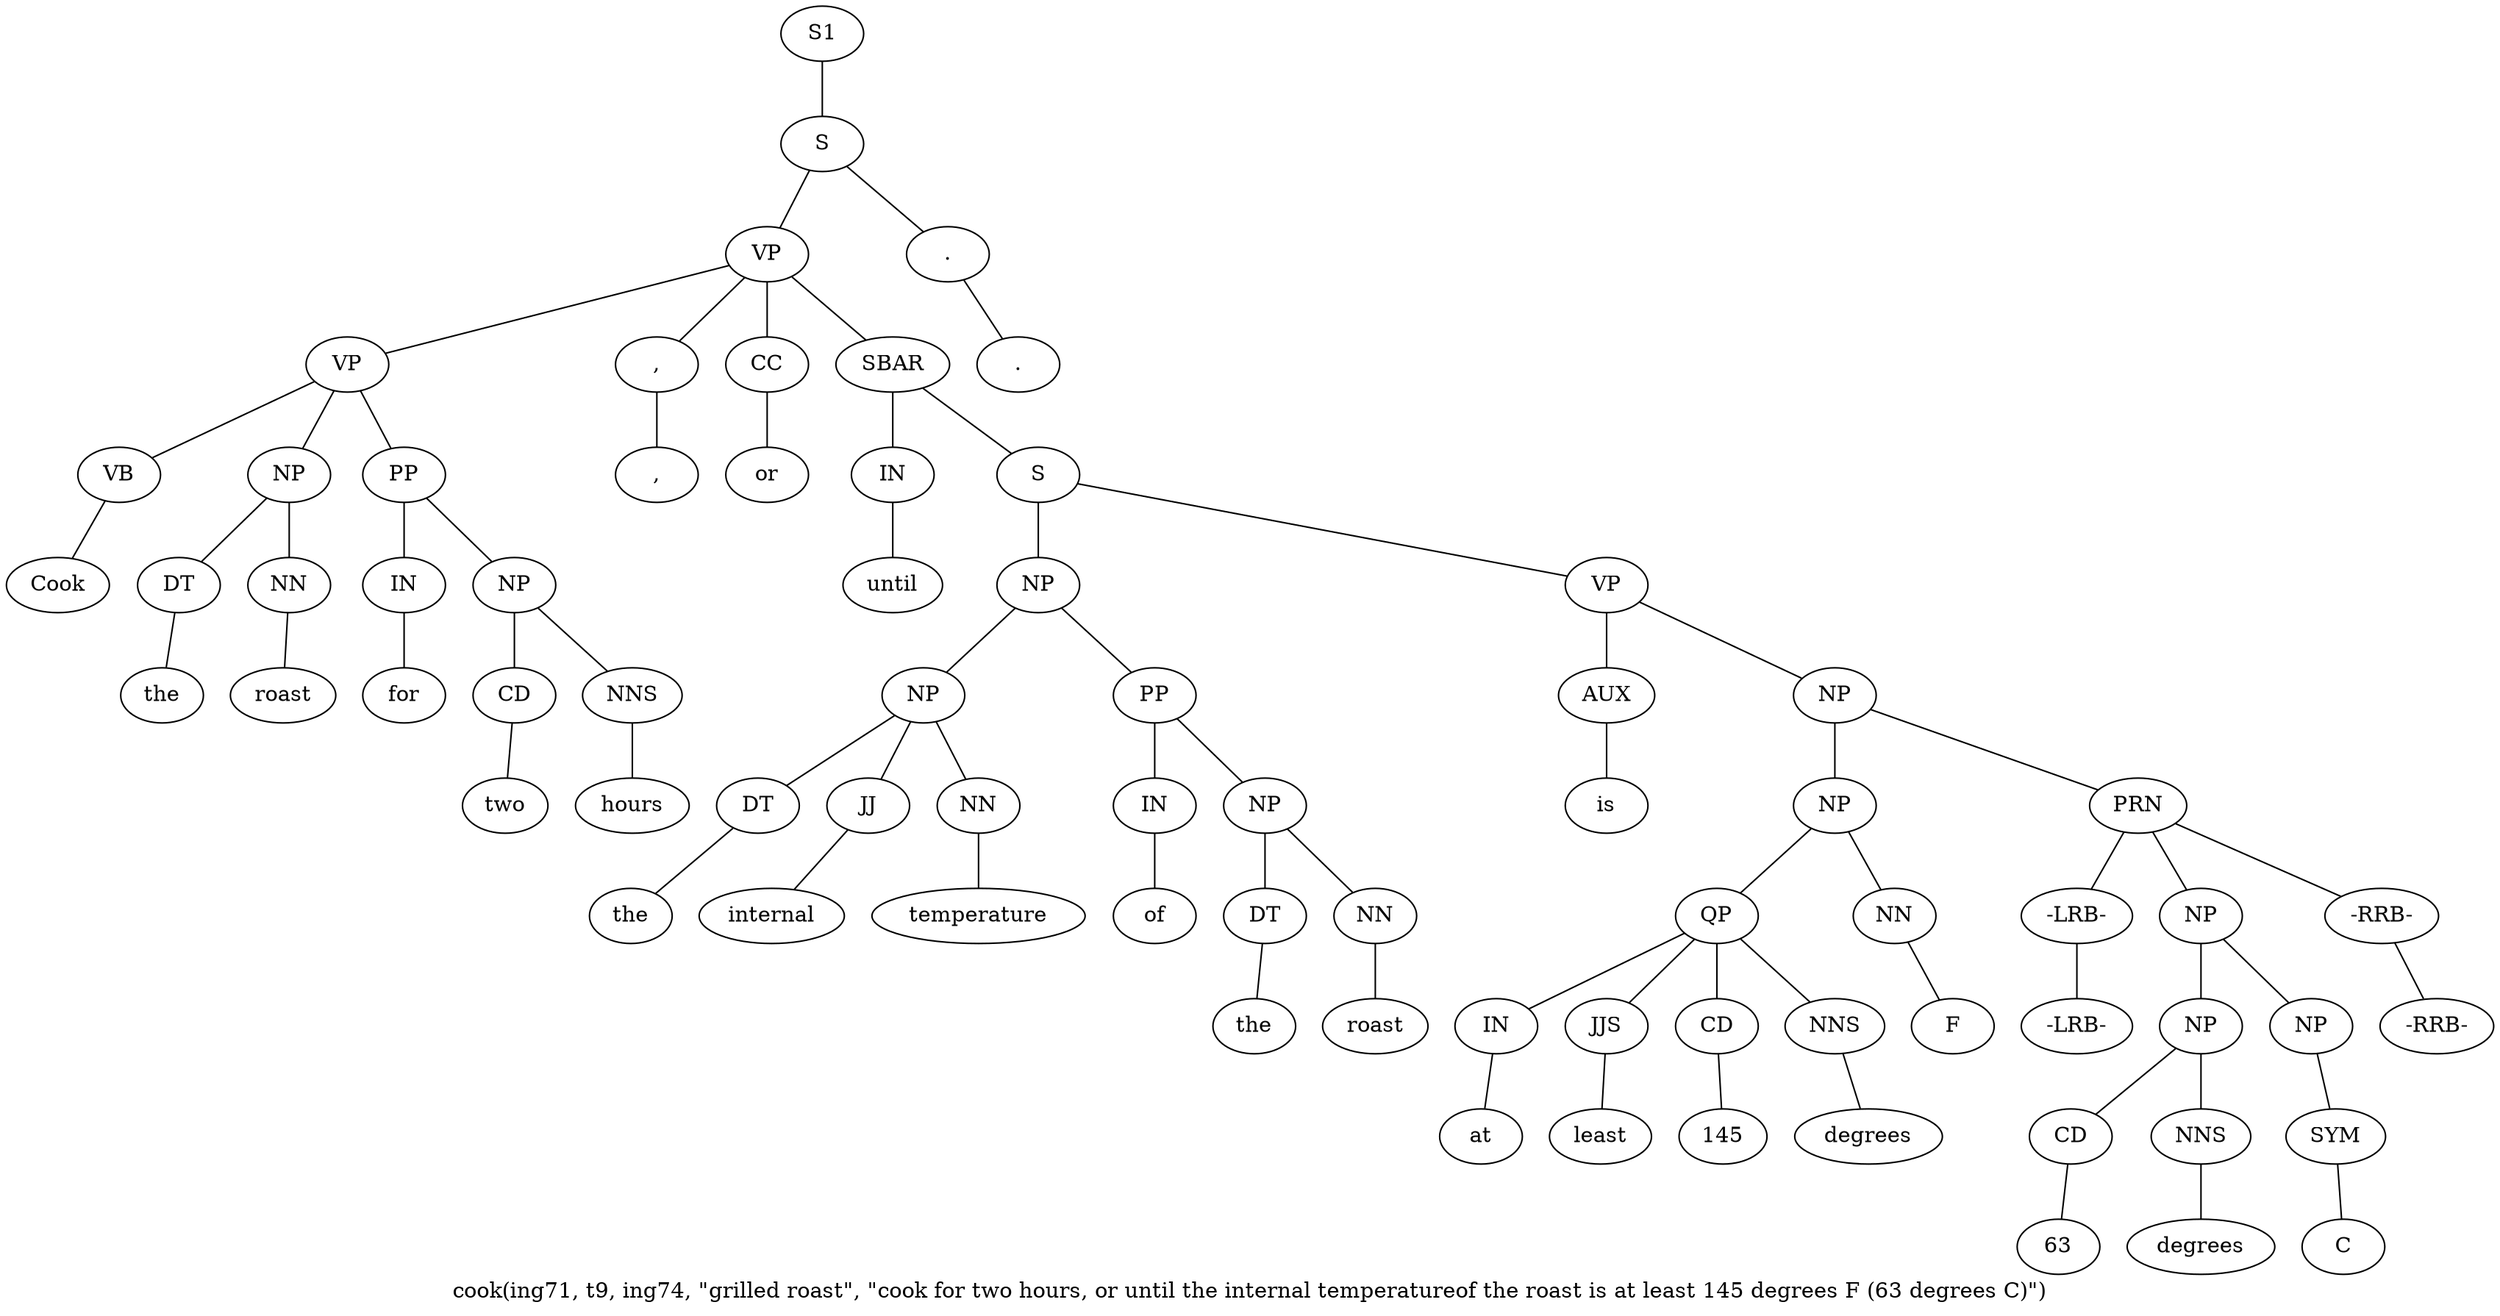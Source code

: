 graph SyntaxGraph {
	label = "cook(ing71, t9, ing74, \"grilled roast\", \"cook for two hours, or until the internal temperatureof the roast is at least 145 degrees F (63 degrees C)\")";
	Node0 [label="S1"];
	Node1 [label="S"];
	Node2 [label="VP"];
	Node3 [label="VP"];
	Node4 [label="VB"];
	Node5 [label="Cook"];
	Node6 [label="NP"];
	Node7 [label="DT"];
	Node8 [label="the"];
	Node9 [label="NN"];
	Node10 [label="roast"];
	Node11 [label="PP"];
	Node12 [label="IN"];
	Node13 [label="for"];
	Node14 [label="NP"];
	Node15 [label="CD"];
	Node16 [label="two"];
	Node17 [label="NNS"];
	Node18 [label="hours"];
	Node19 [label=","];
	Node20 [label=","];
	Node21 [label="CC"];
	Node22 [label="or"];
	Node23 [label="SBAR"];
	Node24 [label="IN"];
	Node25 [label="until"];
	Node26 [label="S"];
	Node27 [label="NP"];
	Node28 [label="NP"];
	Node29 [label="DT"];
	Node30 [label="the"];
	Node31 [label="JJ"];
	Node32 [label="internal"];
	Node33 [label="NN"];
	Node34 [label="temperature"];
	Node35 [label="PP"];
	Node36 [label="IN"];
	Node37 [label="of"];
	Node38 [label="NP"];
	Node39 [label="DT"];
	Node40 [label="the"];
	Node41 [label="NN"];
	Node42 [label="roast"];
	Node43 [label="VP"];
	Node44 [label="AUX"];
	Node45 [label="is"];
	Node46 [label="NP"];
	Node47 [label="NP"];
	Node48 [label="QP"];
	Node49 [label="IN"];
	Node50 [label="at"];
	Node51 [label="JJS"];
	Node52 [label="least"];
	Node53 [label="CD"];
	Node54 [label="145"];
	Node55 [label="NNS"];
	Node56 [label="degrees"];
	Node57 [label="NN"];
	Node58 [label="F"];
	Node59 [label="PRN"];
	Node60 [label="-LRB-"];
	Node61 [label="-LRB-"];
	Node62 [label="NP"];
	Node63 [label="NP"];
	Node64 [label="CD"];
	Node65 [label="63"];
	Node66 [label="NNS"];
	Node67 [label="degrees"];
	Node68 [label="NP"];
	Node69 [label="SYM"];
	Node70 [label="C"];
	Node71 [label="-RRB-"];
	Node72 [label="-RRB-"];
	Node73 [label="."];
	Node74 [label="."];

	Node0 -- Node1;
	Node1 -- Node2;
	Node1 -- Node73;
	Node2 -- Node3;
	Node2 -- Node19;
	Node2 -- Node21;
	Node2 -- Node23;
	Node3 -- Node4;
	Node3 -- Node6;
	Node3 -- Node11;
	Node4 -- Node5;
	Node6 -- Node7;
	Node6 -- Node9;
	Node7 -- Node8;
	Node9 -- Node10;
	Node11 -- Node12;
	Node11 -- Node14;
	Node12 -- Node13;
	Node14 -- Node15;
	Node14 -- Node17;
	Node15 -- Node16;
	Node17 -- Node18;
	Node19 -- Node20;
	Node21 -- Node22;
	Node23 -- Node24;
	Node23 -- Node26;
	Node24 -- Node25;
	Node26 -- Node27;
	Node26 -- Node43;
	Node27 -- Node28;
	Node27 -- Node35;
	Node28 -- Node29;
	Node28 -- Node31;
	Node28 -- Node33;
	Node29 -- Node30;
	Node31 -- Node32;
	Node33 -- Node34;
	Node35 -- Node36;
	Node35 -- Node38;
	Node36 -- Node37;
	Node38 -- Node39;
	Node38 -- Node41;
	Node39 -- Node40;
	Node41 -- Node42;
	Node43 -- Node44;
	Node43 -- Node46;
	Node44 -- Node45;
	Node46 -- Node47;
	Node46 -- Node59;
	Node47 -- Node48;
	Node47 -- Node57;
	Node48 -- Node49;
	Node48 -- Node51;
	Node48 -- Node53;
	Node48 -- Node55;
	Node49 -- Node50;
	Node51 -- Node52;
	Node53 -- Node54;
	Node55 -- Node56;
	Node57 -- Node58;
	Node59 -- Node60;
	Node59 -- Node62;
	Node59 -- Node71;
	Node60 -- Node61;
	Node62 -- Node63;
	Node62 -- Node68;
	Node63 -- Node64;
	Node63 -- Node66;
	Node64 -- Node65;
	Node66 -- Node67;
	Node68 -- Node69;
	Node69 -- Node70;
	Node71 -- Node72;
	Node73 -- Node74;
}